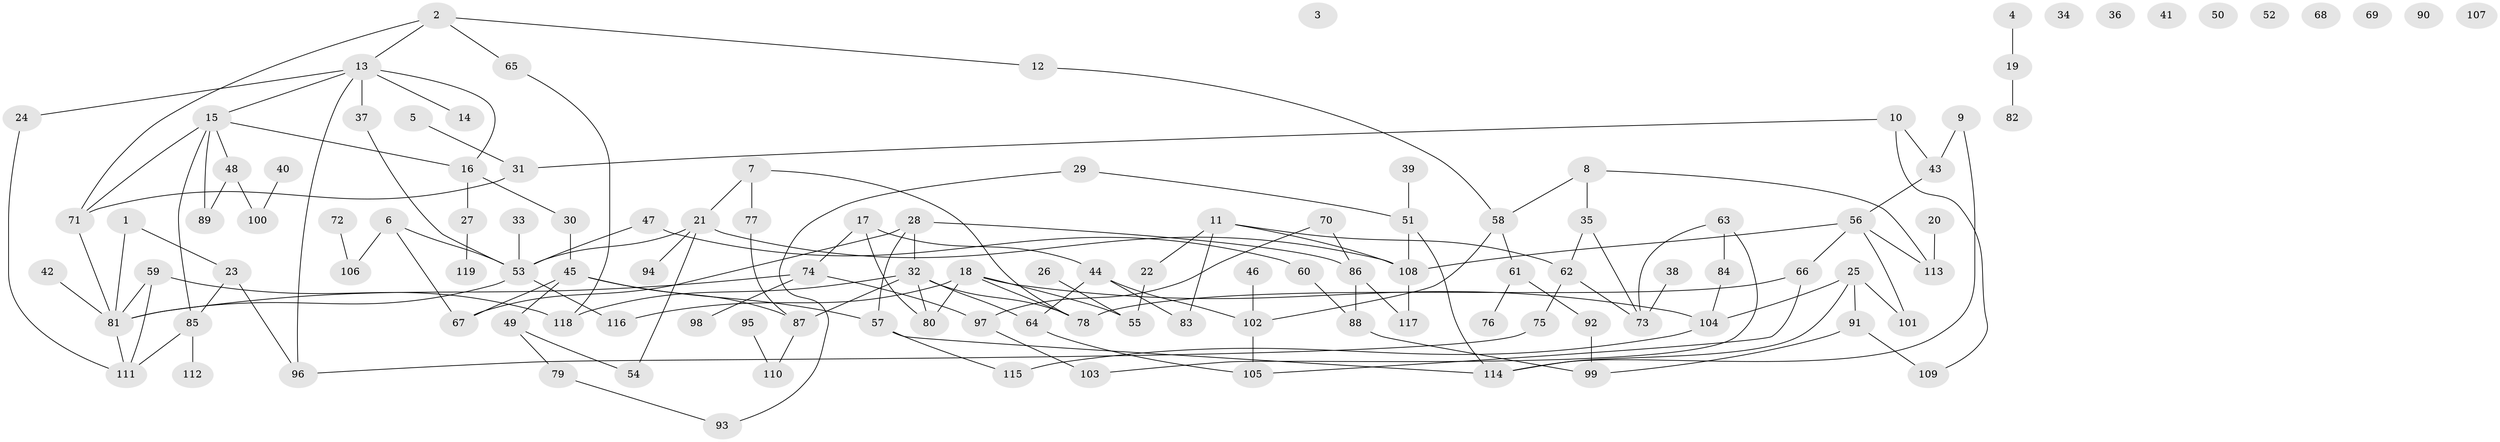 // coarse degree distribution, {5: 0.16, 6: 0.16, 2: 0.16, 3: 0.12, 4: 0.16, 1: 0.12, 8: 0.04, 11: 0.04, 7: 0.04}
// Generated by graph-tools (version 1.1) at 2025/35/03/04/25 23:35:51]
// undirected, 119 vertices, 153 edges
graph export_dot {
  node [color=gray90,style=filled];
  1;
  2;
  3;
  4;
  5;
  6;
  7;
  8;
  9;
  10;
  11;
  12;
  13;
  14;
  15;
  16;
  17;
  18;
  19;
  20;
  21;
  22;
  23;
  24;
  25;
  26;
  27;
  28;
  29;
  30;
  31;
  32;
  33;
  34;
  35;
  36;
  37;
  38;
  39;
  40;
  41;
  42;
  43;
  44;
  45;
  46;
  47;
  48;
  49;
  50;
  51;
  52;
  53;
  54;
  55;
  56;
  57;
  58;
  59;
  60;
  61;
  62;
  63;
  64;
  65;
  66;
  67;
  68;
  69;
  70;
  71;
  72;
  73;
  74;
  75;
  76;
  77;
  78;
  79;
  80;
  81;
  82;
  83;
  84;
  85;
  86;
  87;
  88;
  89;
  90;
  91;
  92;
  93;
  94;
  95;
  96;
  97;
  98;
  99;
  100;
  101;
  102;
  103;
  104;
  105;
  106;
  107;
  108;
  109;
  110;
  111;
  112;
  113;
  114;
  115;
  116;
  117;
  118;
  119;
  1 -- 23;
  1 -- 81;
  2 -- 12;
  2 -- 13;
  2 -- 65;
  2 -- 71;
  4 -- 19;
  5 -- 31;
  6 -- 53;
  6 -- 67;
  6 -- 106;
  7 -- 21;
  7 -- 77;
  7 -- 78;
  8 -- 35;
  8 -- 58;
  8 -- 113;
  9 -- 43;
  9 -- 114;
  10 -- 31;
  10 -- 43;
  10 -- 109;
  11 -- 22;
  11 -- 62;
  11 -- 83;
  11 -- 108;
  12 -- 58;
  13 -- 14;
  13 -- 15;
  13 -- 16;
  13 -- 24;
  13 -- 37;
  13 -- 96;
  15 -- 16;
  15 -- 48;
  15 -- 71;
  15 -- 85;
  15 -- 89;
  16 -- 27;
  16 -- 30;
  17 -- 44;
  17 -- 74;
  17 -- 80;
  18 -- 55;
  18 -- 78;
  18 -- 80;
  18 -- 104;
  18 -- 116;
  19 -- 82;
  20 -- 113;
  21 -- 53;
  21 -- 54;
  21 -- 94;
  21 -- 108;
  22 -- 55;
  23 -- 85;
  23 -- 96;
  24 -- 111;
  25 -- 91;
  25 -- 101;
  25 -- 104;
  25 -- 114;
  26 -- 55;
  27 -- 119;
  28 -- 32;
  28 -- 57;
  28 -- 67;
  28 -- 86;
  29 -- 51;
  29 -- 93;
  30 -- 45;
  31 -- 71;
  32 -- 64;
  32 -- 78;
  32 -- 80;
  32 -- 87;
  32 -- 118;
  33 -- 53;
  35 -- 62;
  35 -- 73;
  37 -- 53;
  38 -- 73;
  39 -- 51;
  40 -- 100;
  42 -- 81;
  43 -- 56;
  44 -- 64;
  44 -- 83;
  44 -- 102;
  45 -- 49;
  45 -- 57;
  45 -- 67;
  45 -- 87;
  46 -- 102;
  47 -- 53;
  47 -- 60;
  48 -- 89;
  48 -- 100;
  49 -- 54;
  49 -- 79;
  51 -- 108;
  51 -- 114;
  53 -- 81;
  53 -- 116;
  56 -- 66;
  56 -- 101;
  56 -- 108;
  56 -- 113;
  57 -- 114;
  57 -- 115;
  58 -- 61;
  58 -- 102;
  59 -- 81;
  59 -- 111;
  59 -- 118;
  60 -- 88;
  61 -- 76;
  61 -- 92;
  62 -- 73;
  62 -- 75;
  63 -- 73;
  63 -- 84;
  63 -- 103;
  64 -- 105;
  65 -- 118;
  66 -- 78;
  66 -- 105;
  70 -- 86;
  70 -- 97;
  71 -- 81;
  72 -- 106;
  74 -- 81;
  74 -- 97;
  74 -- 98;
  75 -- 96;
  77 -- 87;
  79 -- 93;
  81 -- 111;
  84 -- 104;
  85 -- 111;
  85 -- 112;
  86 -- 88;
  86 -- 117;
  87 -- 110;
  88 -- 99;
  91 -- 99;
  91 -- 109;
  92 -- 99;
  95 -- 110;
  97 -- 103;
  102 -- 105;
  104 -- 115;
  108 -- 117;
}
